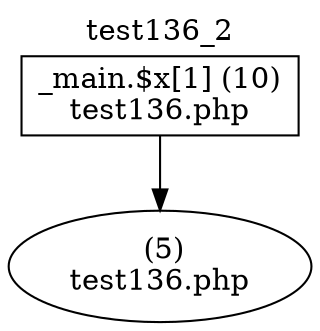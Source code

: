 digraph cfg {
  label="test136_2";
  labelloc=t;
  n1 [shape=box, label="_main.$x[1] (10)\ntest136.php"];
  n2 [shape=ellipse, label=" (5)\ntest136.php"];
  n1 -> n2;
}
